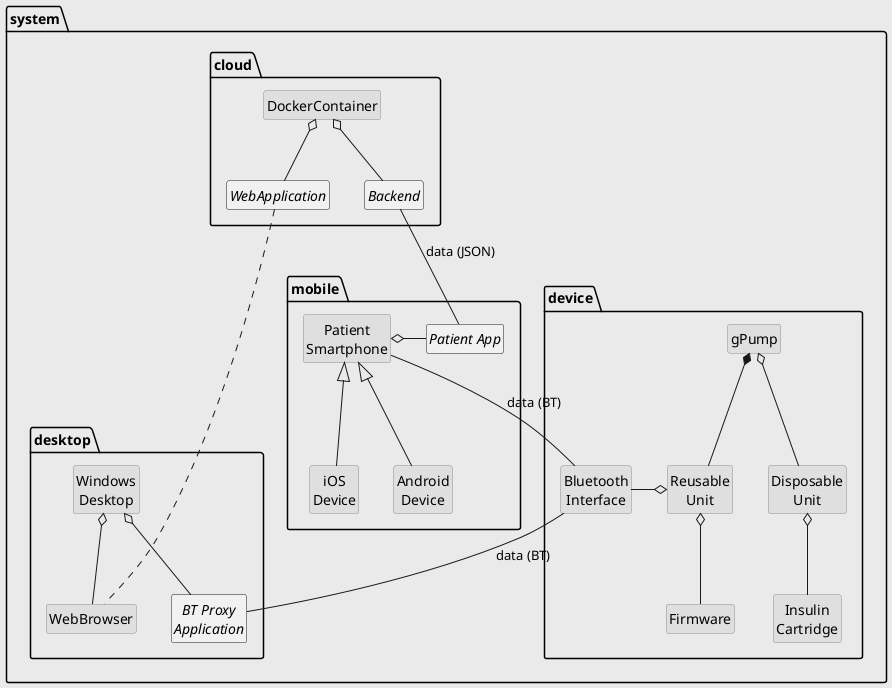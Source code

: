
@startuml
skinparam backgroundColor #EEEBDC
skinparam monochrome true
hide circle
hide members
hide stereotypes
skinparam class{
  BorderColor<<OutOfScope>> Tomato
  BackgroundColor<<OutOfScope>> Wheat
}

namespace system {

  namespace device {
    class gPump <<OutOfScope>>
    class "Reusable\nUnit" as RU <<OutOfScope>>
    class "Disposable\nUnit" as DU <<OutOfScope>>
    class "Insulin\nCartridge" as IC<<OutOfScope>>
    class "Bluetooth\nInterface" as BT_IF <<OutOfScope>>
    class Firmware <<OutOfScope>>

    gPump *-- RU
    gPump o-- DU
    DU o-- IC
    RU o- BT_IF
    RU o-- Firmware
  }

  namespace mobile {
    abstract class "Patient App" as PatientApp
    class "Patient\nSmartphone" as Mobile  <<OutOfScope>>
    class "iOS\nDevice" as iOS <<OutOfScope>>
    class "Android\nDevice" as Android <<OutOfScope>>
    Mobile ^-- iOS
    Mobile ^-- Android
    Mobile o- "PatientApp"
  }

  namespace cloud {
    abstract class WebApplication
    abstract class Backend
    class DockerContainer <<OutOfScope>>
    DockerContainer o-- WebApplication
    DockerContainer o-- Backend
  }

  namespace desktop {
    class WebBrowser <<OutOfScope>>
    class "Windows\nDesktop" as Windows <<OutOfScope>>
    abstract class "BT Proxy\nApplication" as BTProxy
    Windows o--BTProxy    
    Windows o--WebBrowser
  }

}

system.cloud.WebApplication .. system.desktop.WebBrowser
system.cloud.Backend -- system.mobile.PatientApp : data (JSON)
system.mobile.Mobile -- system.device.BT_IF : data (BT)
system.device.BT_IF -- system.desktop.BTProxy : data (BT)


@enduml
